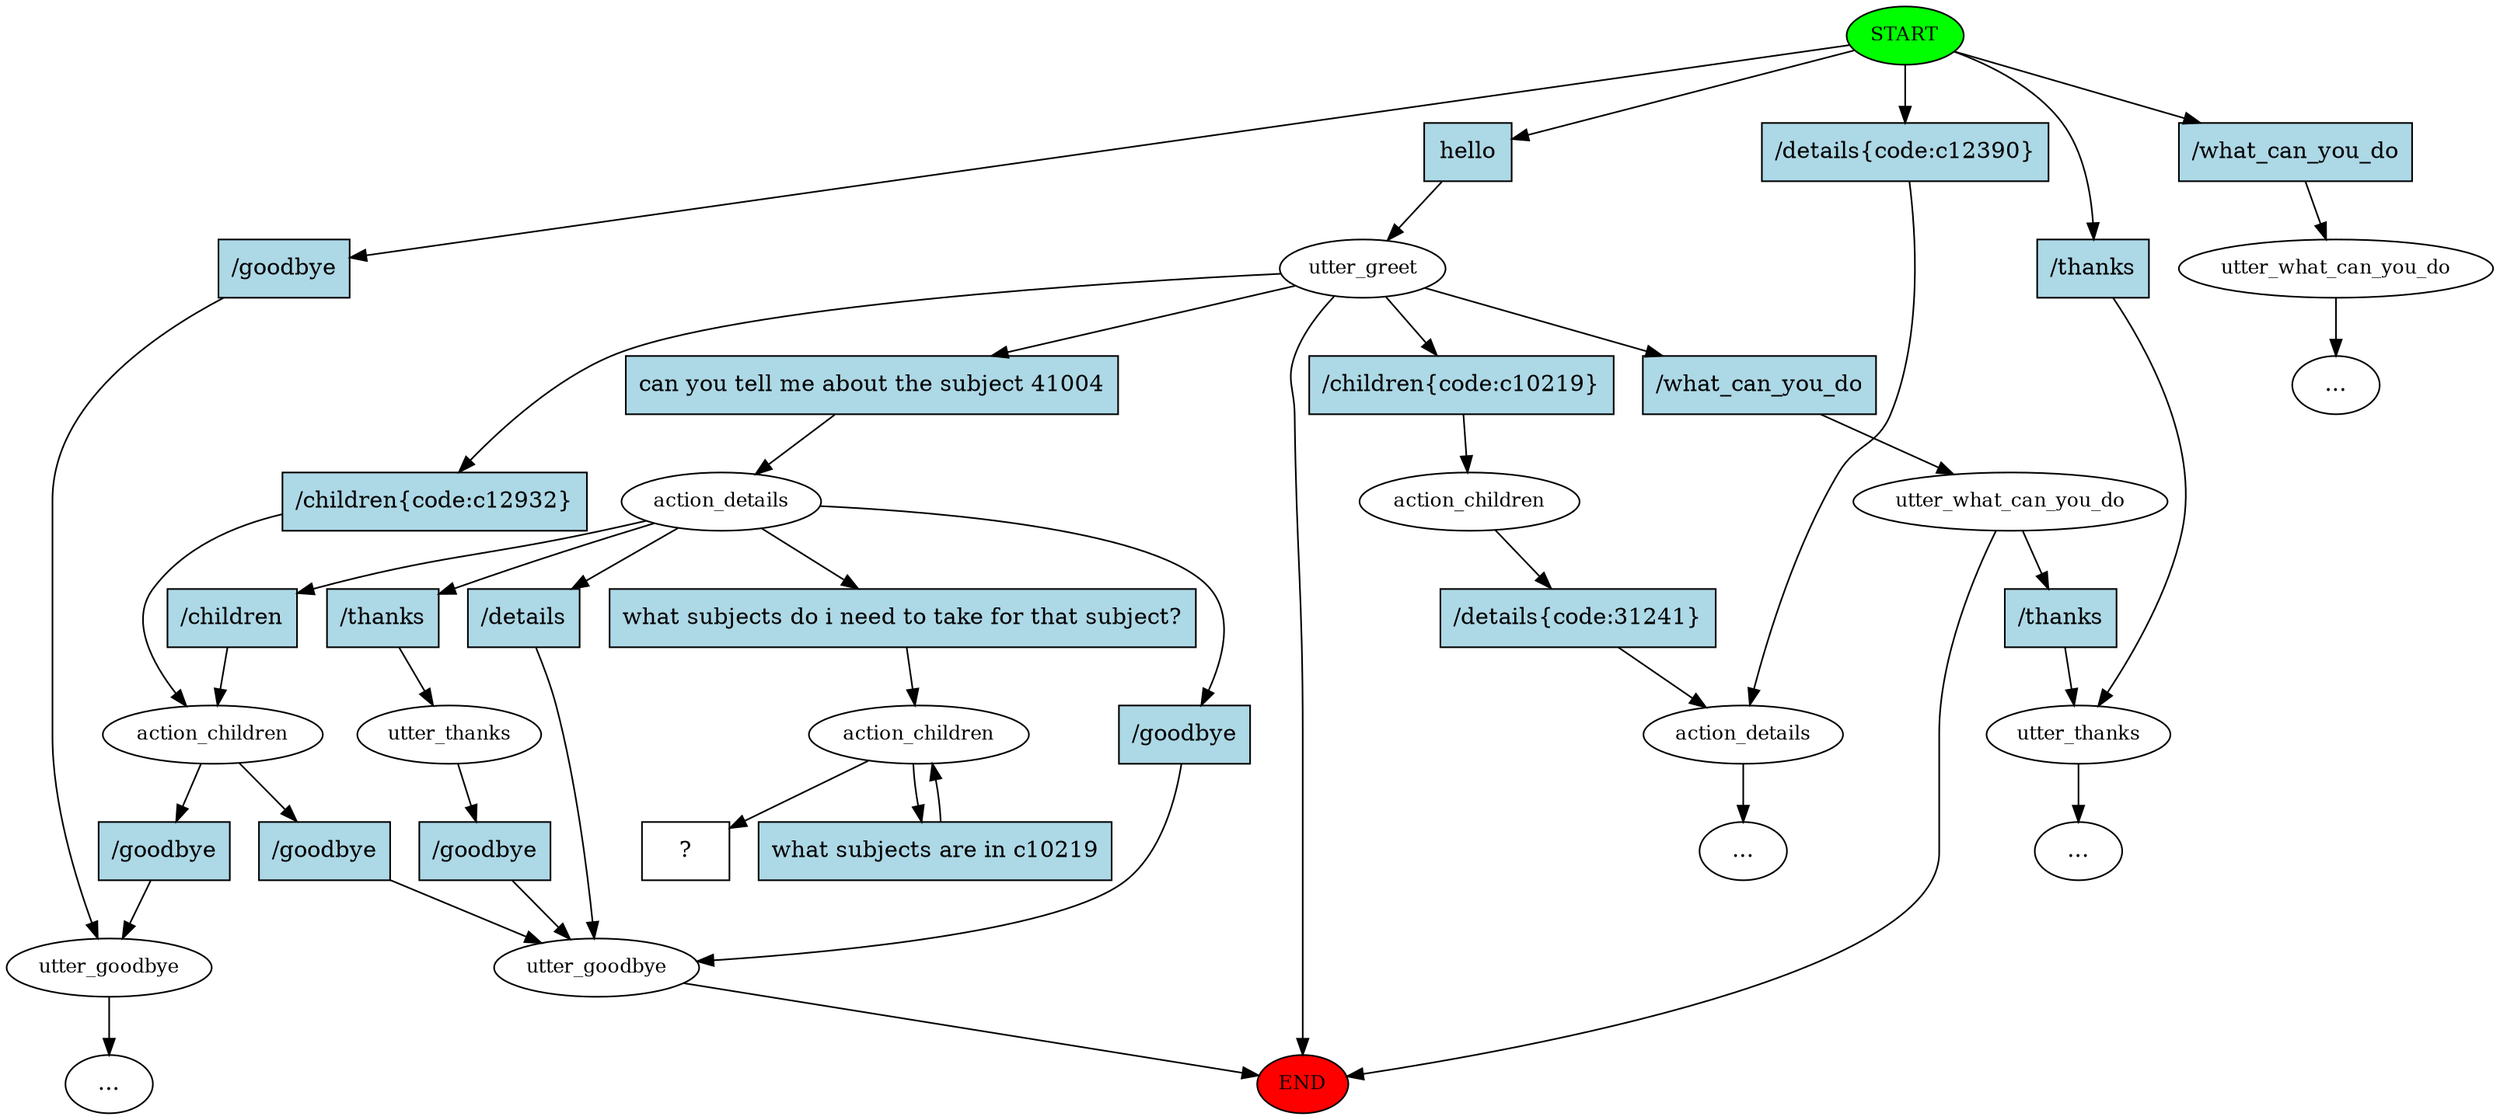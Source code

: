 digraph  {
0 [class="start active", fillcolor=green, fontsize=12, label=START, style=filled];
"-1" [class=end, fillcolor=red, fontsize=12, label=END, style=filled];
1 [class=active, fontsize=12, label=utter_greet];
2 [class="", fontsize=12, label=utter_goodbye];
3 [class="", fontsize=12, label=utter_thanks];
5 [class="", fontsize=12, label=utter_what_can_you_do];
"-5" [class=ellipsis, label="..."];
9 [class="", fontsize=12, label=utter_what_can_you_do];
"-6" [class=ellipsis, label="..."];
10 [class="", fontsize=12, label=action_details];
12 [class=active, fontsize=12, label=action_details];
13 [class="", fontsize=12, label=utter_thanks];
14 [class="", fontsize=12, label=utter_goodbye];
24 [class="", fontsize=12, label=action_children];
"-9" [class=ellipsis, label="..."];
30 [class="", fontsize=12, label=action_children];
"-10" [class=ellipsis, label="..."];
34 [class=active, fontsize=12, label=action_children];
36 [class="intent dashed active", label="  ?  ", shape=rect];
37 [class="intent active", fillcolor=lightblue, label=hello, shape=rect, style=filled];
38 [class=intent, fillcolor=lightblue, label="/goodbye", shape=rect, style=filled];
39 [class=intent, fillcolor=lightblue, label="/thanks", shape=rect, style=filled];
40 [class=intent, fillcolor=lightblue, label="/what_can_you_do", shape=rect, style=filled];
41 [class=intent, fillcolor=lightblue, label="/details{code:c12390}", shape=rect, style=filled];
42 [class=intent, fillcolor=lightblue, label="/what_can_you_do", shape=rect, style=filled];
43 [class="intent active", fillcolor=lightblue, label="can you tell me about the subject 41004", shape=rect, style=filled];
44 [class=intent, fillcolor=lightblue, label="/children{code:c10219}", shape=rect, style=filled];
45 [class=intent, fillcolor=lightblue, label="/children{code:c12932}", shape=rect, style=filled];
46 [class=intent, fillcolor=lightblue, label="/thanks", shape=rect, style=filled];
47 [class=intent, fillcolor=lightblue, label="/thanks", shape=rect, style=filled];
48 [class=intent, fillcolor=lightblue, label="/children", shape=rect, style=filled];
49 [class="intent active", fillcolor=lightblue, label="what subjects do i need to take for that subject?", shape=rect, style=filled];
50 [class=intent, fillcolor=lightblue, label="/goodbye", shape=rect, style=filled];
51 [class=intent, fillcolor=lightblue, label="/details", shape=rect, style=filled];
52 [class=intent, fillcolor=lightblue, label="/goodbye", shape=rect, style=filled];
53 [class=intent, fillcolor=lightblue, label="/goodbye", shape=rect, style=filled];
54 [class=intent, fillcolor=lightblue, label="/goodbye", shape=rect, style=filled];
55 [class=intent, fillcolor=lightblue, label="/details{code:31241}", shape=rect, style=filled];
56 [class="intent active", fillcolor=lightblue, label="what subjects are in c10219", shape=rect, style=filled];
0 -> 37  [class=active, key=0];
0 -> 38  [class="", key=0];
0 -> 39  [class="", key=0];
0 -> 40  [class="", key=0];
0 -> 41  [class="", key=0];
1 -> "-1"  [class="", key=NONE, label=""];
1 -> 42  [class="", key=0];
1 -> 43  [class=active, key=0];
1 -> 44  [class="", key=0];
1 -> 45  [class="", key=0];
2 -> "-9"  [class="", key=NONE, label=""];
3 -> "-5"  [class="", key=NONE, label=""];
5 -> "-1"  [class="", key=NONE, label=""];
5 -> 46  [class="", key=0];
9 -> "-6"  [class="", key=NONE, label=""];
10 -> "-10"  [class="", key=NONE, label=""];
12 -> 47  [class="", key=0];
12 -> 48  [class="", key=0];
12 -> 49  [class=active, key=0];
12 -> 50  [class="", key=0];
12 -> 51  [class="", key=0];
13 -> 52  [class="", key=0];
14 -> "-1"  [class="", key=NONE, label=""];
24 -> 53  [class="", key=0];
24 -> 54  [class="", key=0];
30 -> 55  [class="", key=0];
34 -> 36  [class=active, key=NONE, label=""];
34 -> 56  [class=active, key=0];
37 -> 1  [class=active, key=0];
38 -> 2  [class="", key=0];
39 -> 3  [class="", key=0];
40 -> 9  [class="", key=0];
41 -> 10  [class="", key=0];
42 -> 5  [class="", key=0];
43 -> 12  [class=active, key=0];
44 -> 30  [class="", key=0];
45 -> 24  [class="", key=0];
46 -> 3  [class="", key=0];
47 -> 13  [class="", key=0];
48 -> 24  [class="", key=0];
49 -> 34  [class=active, key=0];
50 -> 14  [class="", key=0];
51 -> 14  [class="", key=0];
52 -> 14  [class="", key=0];
53 -> 14  [class="", key=0];
54 -> 2  [class="", key=0];
55 -> 10  [class="", key=0];
56 -> 34  [class=active, key=0];
}
